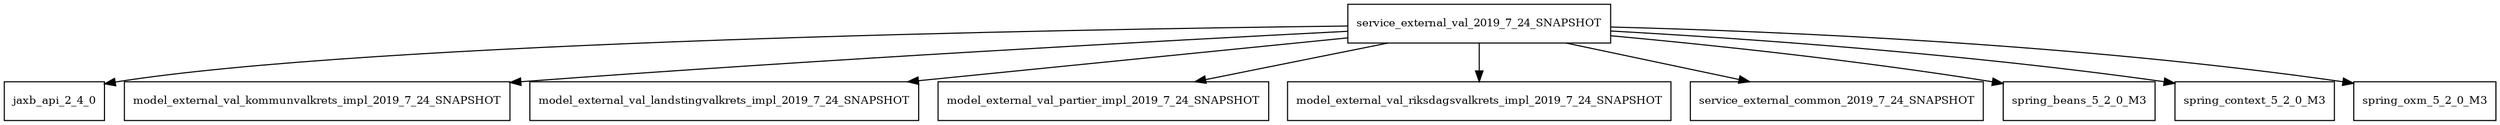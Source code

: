 digraph service_external_val_2019_7_24_SNAPSHOT_dependencies {
  node [shape = box, fontsize=10.0];
  service_external_val_2019_7_24_SNAPSHOT -> jaxb_api_2_4_0;
  service_external_val_2019_7_24_SNAPSHOT -> model_external_val_kommunvalkrets_impl_2019_7_24_SNAPSHOT;
  service_external_val_2019_7_24_SNAPSHOT -> model_external_val_landstingvalkrets_impl_2019_7_24_SNAPSHOT;
  service_external_val_2019_7_24_SNAPSHOT -> model_external_val_partier_impl_2019_7_24_SNAPSHOT;
  service_external_val_2019_7_24_SNAPSHOT -> model_external_val_riksdagsvalkrets_impl_2019_7_24_SNAPSHOT;
  service_external_val_2019_7_24_SNAPSHOT -> service_external_common_2019_7_24_SNAPSHOT;
  service_external_val_2019_7_24_SNAPSHOT -> spring_beans_5_2_0_M3;
  service_external_val_2019_7_24_SNAPSHOT -> spring_context_5_2_0_M3;
  service_external_val_2019_7_24_SNAPSHOT -> spring_oxm_5_2_0_M3;
}
